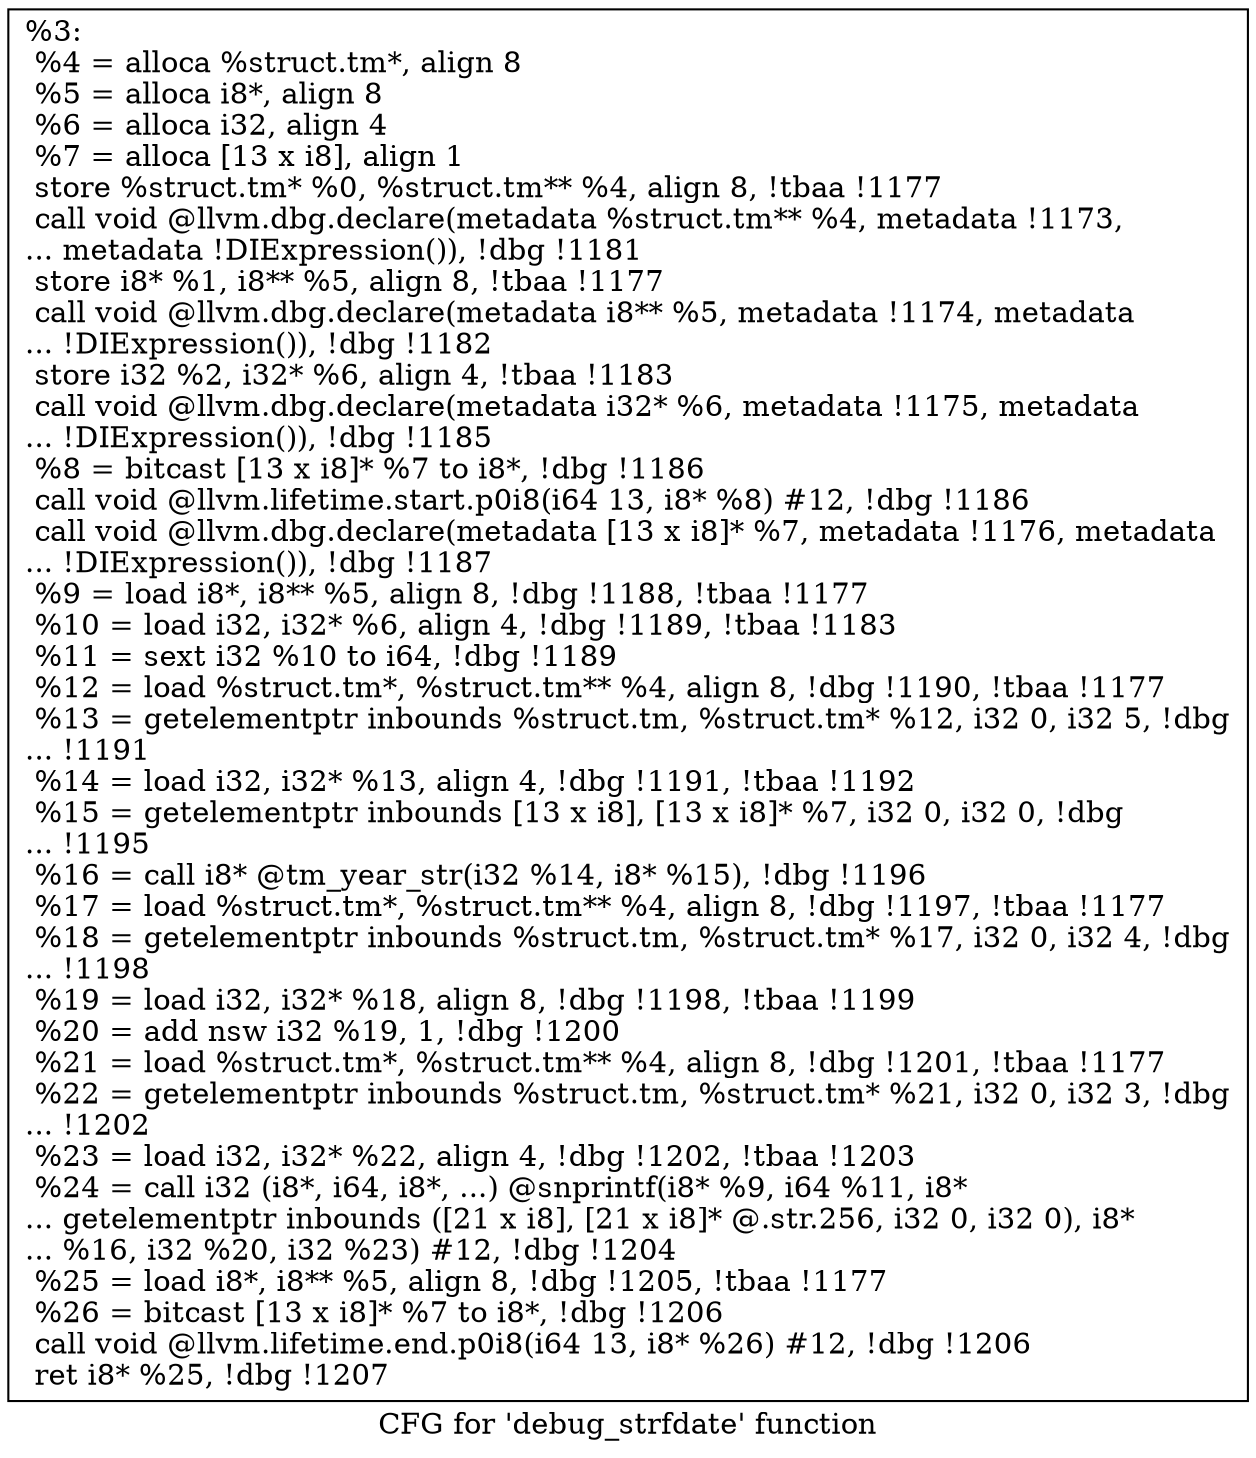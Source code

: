 digraph "CFG for 'debug_strfdate' function" {
	label="CFG for 'debug_strfdate' function";

	Node0x1dfda10 [shape=record,label="{%3:\l  %4 = alloca %struct.tm*, align 8\l  %5 = alloca i8*, align 8\l  %6 = alloca i32, align 4\l  %7 = alloca [13 x i8], align 1\l  store %struct.tm* %0, %struct.tm** %4, align 8, !tbaa !1177\l  call void @llvm.dbg.declare(metadata %struct.tm** %4, metadata !1173,\l... metadata !DIExpression()), !dbg !1181\l  store i8* %1, i8** %5, align 8, !tbaa !1177\l  call void @llvm.dbg.declare(metadata i8** %5, metadata !1174, metadata\l... !DIExpression()), !dbg !1182\l  store i32 %2, i32* %6, align 4, !tbaa !1183\l  call void @llvm.dbg.declare(metadata i32* %6, metadata !1175, metadata\l... !DIExpression()), !dbg !1185\l  %8 = bitcast [13 x i8]* %7 to i8*, !dbg !1186\l  call void @llvm.lifetime.start.p0i8(i64 13, i8* %8) #12, !dbg !1186\l  call void @llvm.dbg.declare(metadata [13 x i8]* %7, metadata !1176, metadata\l... !DIExpression()), !dbg !1187\l  %9 = load i8*, i8** %5, align 8, !dbg !1188, !tbaa !1177\l  %10 = load i32, i32* %6, align 4, !dbg !1189, !tbaa !1183\l  %11 = sext i32 %10 to i64, !dbg !1189\l  %12 = load %struct.tm*, %struct.tm** %4, align 8, !dbg !1190, !tbaa !1177\l  %13 = getelementptr inbounds %struct.tm, %struct.tm* %12, i32 0, i32 5, !dbg\l... !1191\l  %14 = load i32, i32* %13, align 4, !dbg !1191, !tbaa !1192\l  %15 = getelementptr inbounds [13 x i8], [13 x i8]* %7, i32 0, i32 0, !dbg\l... !1195\l  %16 = call i8* @tm_year_str(i32 %14, i8* %15), !dbg !1196\l  %17 = load %struct.tm*, %struct.tm** %4, align 8, !dbg !1197, !tbaa !1177\l  %18 = getelementptr inbounds %struct.tm, %struct.tm* %17, i32 0, i32 4, !dbg\l... !1198\l  %19 = load i32, i32* %18, align 8, !dbg !1198, !tbaa !1199\l  %20 = add nsw i32 %19, 1, !dbg !1200\l  %21 = load %struct.tm*, %struct.tm** %4, align 8, !dbg !1201, !tbaa !1177\l  %22 = getelementptr inbounds %struct.tm, %struct.tm* %21, i32 0, i32 3, !dbg\l... !1202\l  %23 = load i32, i32* %22, align 4, !dbg !1202, !tbaa !1203\l  %24 = call i32 (i8*, i64, i8*, ...) @snprintf(i8* %9, i64 %11, i8*\l... getelementptr inbounds ([21 x i8], [21 x i8]* @.str.256, i32 0, i32 0), i8*\l... %16, i32 %20, i32 %23) #12, !dbg !1204\l  %25 = load i8*, i8** %5, align 8, !dbg !1205, !tbaa !1177\l  %26 = bitcast [13 x i8]* %7 to i8*, !dbg !1206\l  call void @llvm.lifetime.end.p0i8(i64 13, i8* %26) #12, !dbg !1206\l  ret i8* %25, !dbg !1207\l}"];
}
